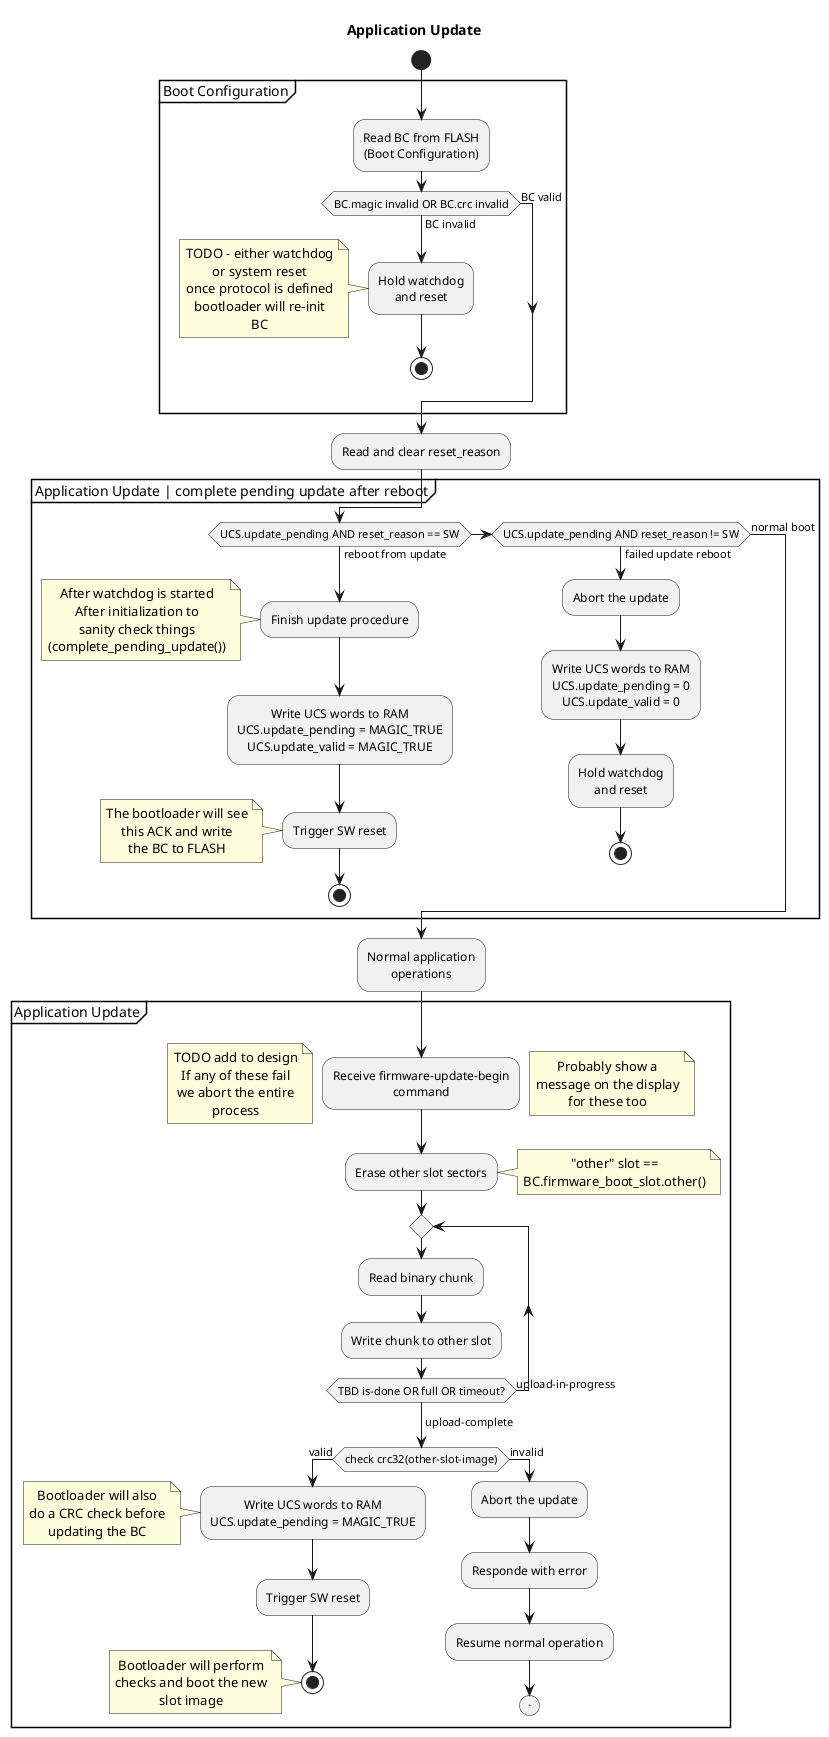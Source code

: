 @startuml

skinparam defaultTextAlignment center
/'skinparam monochrome reverse'/

title Application Update

start

group Boot Configuration
    :Read BC from FLASH
    (Boot Configuration);

    if (BC.magic invalid OR BC.crc invalid) then(BC invalid)
        :Hold watchdog
        and reset;
        note left
            TODO - either watchdog
            or system reset
            once protocol is defined
            bootloader will re-init
            BC
        end note
        stop
    else (BC valid)
    endif
end group

:Read and clear reset_reason;

group Application Update | complete pending update after reboot
    if (UCS.update_pending AND reset_reason == SW) then(reboot from update)
        :Finish update procedure;
        note left
            After watchdog is started
            After initialization to
            sanity check things
            (complete_pending_update())
        end note

        :Write UCS words to RAM
        UCS.update_pending = MAGIC_TRUE
        UCS.update_valid = MAGIC_TRUE;

        :Trigger SW reset;
        note left
            The bootloader will see
            this ACK and write
            the BC to FLASH
        end note

        stop
    elseif (UCS.update_pending AND reset_reason != SW) then(failed update reboot)
        :Abort the update;
        :Write UCS words to RAM
        UCS.update_pending = 0
        UCS.update_valid = 0;
        :Hold watchdog
        and reset;
        stop
    else (normal boot)
    endif
end group

:Normal application
operations;

group Application Update
    :Receive firmware-update-begin
    command;
    note left
        TODO add to design
        If any of these fail
        we abort the entire
        process
    end note
    note right
        Probably show a
        message on the display
        for these too
    end note

    :Erase other slot sectors;
    note right
        "other" slot ==
        BC.firmware_boot_slot.other()
    end note

    repeat
        :Read binary chunk;
        :Write chunk to other slot;
        repeat while (TBD is-done OR full OR timeout?) is (upload-in-progress)
        ->upload-complete;

    if(check crc32(other-slot-image)) then (valid)
        :Write UCS words to RAM
        UCS.update_pending = MAGIC_TRUE;
        note left
            Bootloader will also
            do a CRC check before
            updating the BC
        end note

        :Trigger SW reset;

        stop
        note left
            Bootloader will perform
            checks and boot the new
            slot image
        end note
    else (invalid)
        :Abort the update;
        :Responde with error;
        :Resume normal operation;
        (.)
        detach
    endif
end group

@enduml
